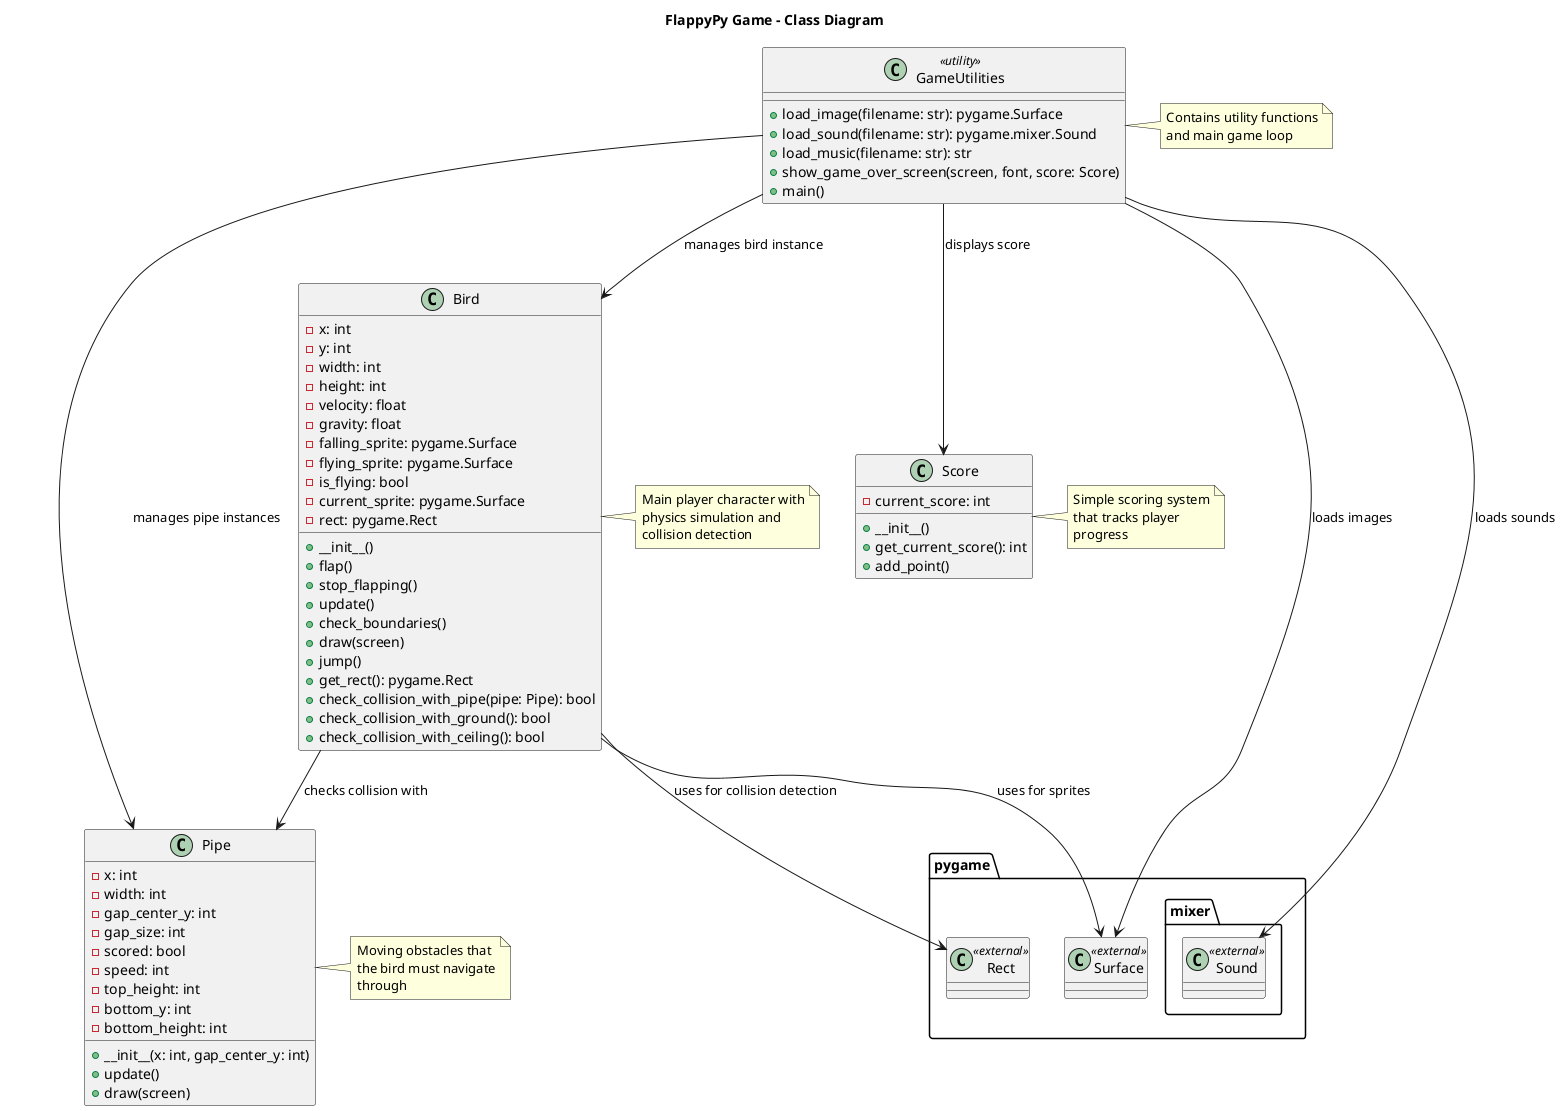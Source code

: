 @startuml
title FlappyPy Game - Class Diagram

' Game Classes
class Bird {
  ' Attributes
  -x: int
  -y: int
  -width: int
  -height: int
  -velocity: float
  -gravity: float
  -falling_sprite: pygame.Surface
  -flying_sprite: pygame.Surface
  -is_flying: bool
  -current_sprite: pygame.Surface
  -rect: pygame.Rect
  
  ' Methods
  +__init__()
  +flap()
  +stop_flapping()
  +update()
  +check_boundaries()
  +draw(screen)
  +jump()
  +get_rect(): pygame.Rect
  +check_collision_with_pipe(pipe: Pipe): bool
  +check_collision_with_ground(): bool
  +check_collision_with_ceiling(): bool
}

class Pipe {
  ' Attributes
  -x: int
  -width: int
  -gap_center_y: int
  -gap_size: int
  -scored: bool
  -speed: int
  -top_height: int
  -bottom_y: int
  -bottom_height: int
  
  ' Methods
  +__init__(x: int, gap_center_y: int)
  +update()
  +draw(screen)
}

class Score {
  ' Attributes
  -current_score: int
  
  ' Methods
  +__init__()
  +get_current_score(): int
  +add_point()
}

' Utility Functions (shown as a utility class for diagram completeness)
class GameUtilities <<utility>> {
  ' Static Methods
  +load_image(filename: str): pygame.Surface
  +load_sound(filename: str): pygame.mixer.Sound
  +load_music(filename: str): str
  +show_game_over_screen(screen, font, score: Score)
  +main()
}

' External Dependencies
class pygame.Surface <<external>>
class pygame.Rect <<external>>
class pygame.mixer.Sound <<external>>

' Relationships
Bird --> Pipe : checks collision with
Bird --> pygame.Surface : uses for sprites
Bird --> pygame.Rect : uses for collision detection
GameUtilities --> Score : displays score
GameUtilities --> Bird : manages bird instance
GameUtilities --> Pipe : manages pipe instances
GameUtilities --> pygame.Surface : loads images
GameUtilities --> pygame.mixer.Sound : loads sounds

' Notes
note right of Bird
  Main player character with
  physics simulation and
  collision detection
end note

note right of Pipe
  Moving obstacles that
  the bird must navigate
  through
end note

note right of Score
  Simple scoring system
  that tracks player
  progress
end note

note right of GameUtilities
  Contains utility functions
  and main game loop
end note

@enduml